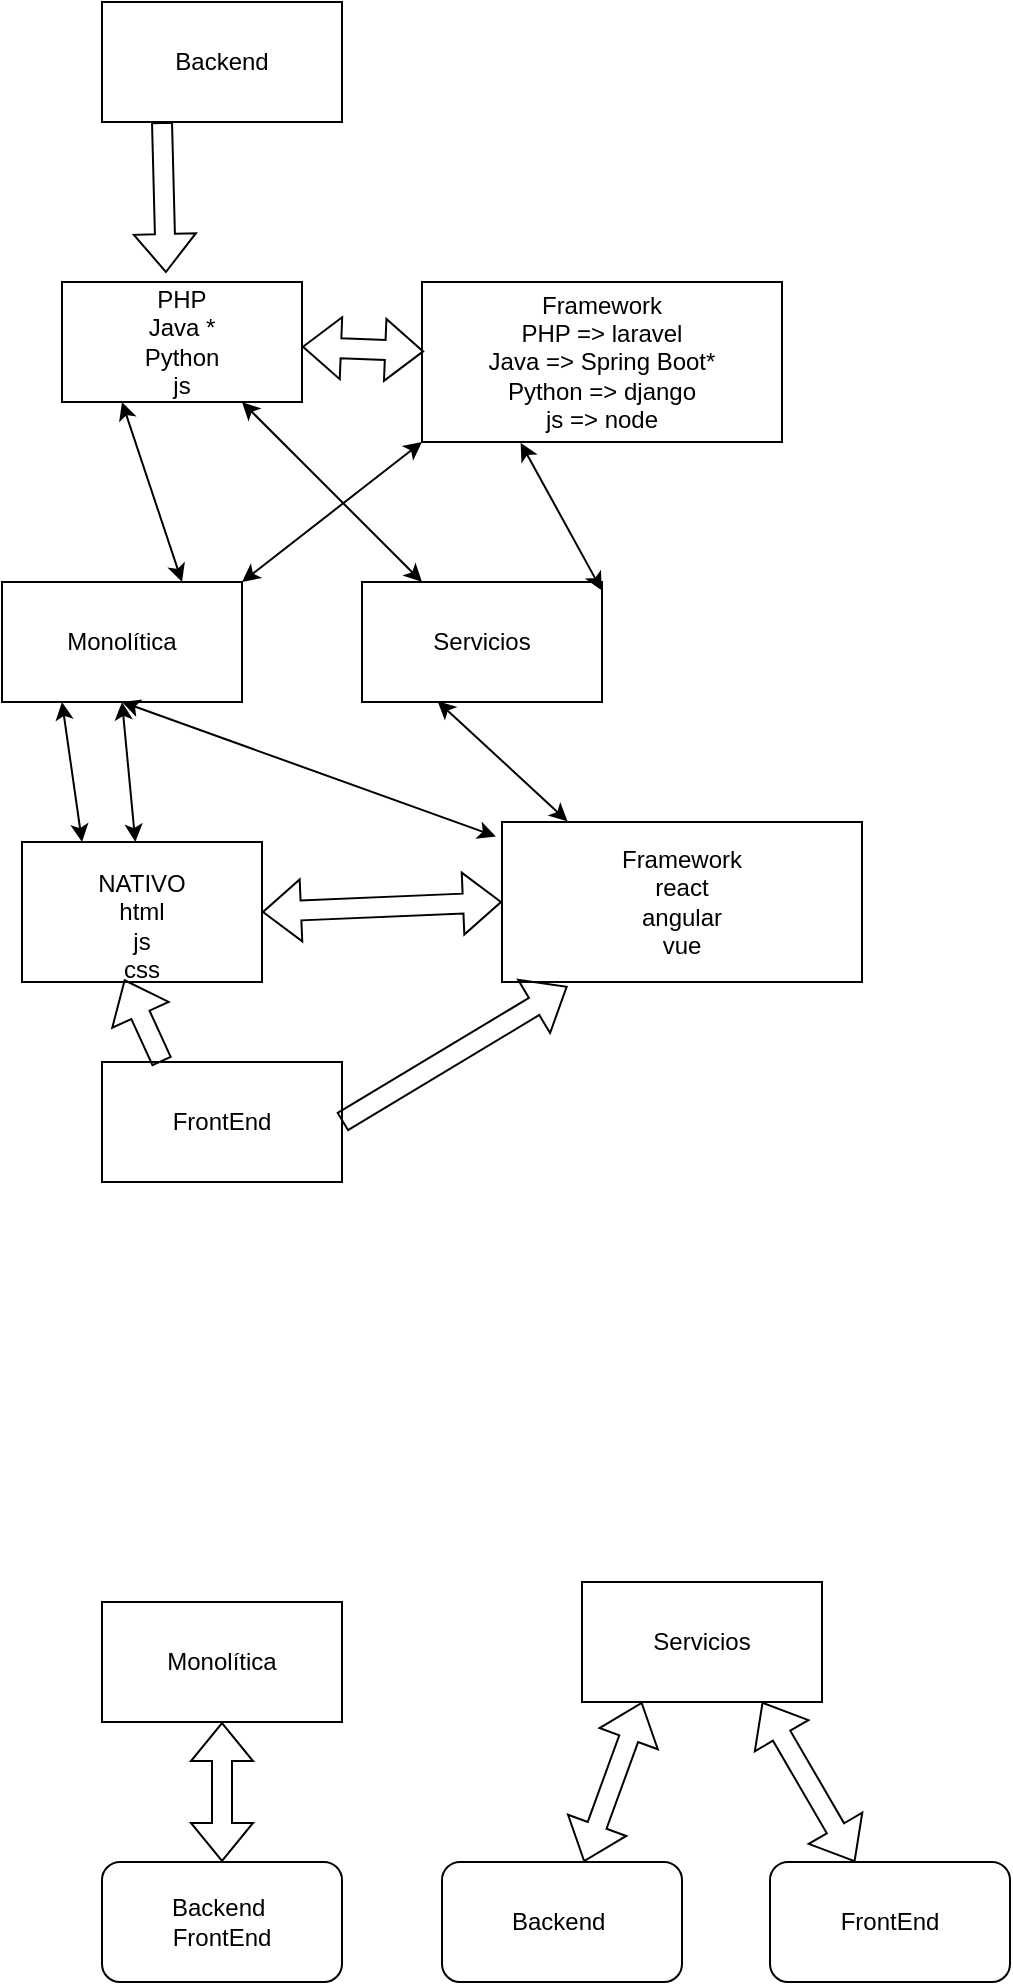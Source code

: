 <mxfile version="22.1.3" type="github">
  <diagram name="Página-1" id="Ml7AgwXw-jtiZCpODVn7">
    <mxGraphModel dx="1185" dy="447" grid="1" gridSize="10" guides="1" tooltips="1" connect="1" arrows="1" fold="1" page="1" pageScale="1" pageWidth="827" pageHeight="1169" math="0" shadow="0">
      <root>
        <mxCell id="0" />
        <mxCell id="1" parent="0" />
        <mxCell id="fUsJGwqsecPJ_SQ1h8Yk-1" value="Monolítica" style="rounded=0;whiteSpace=wrap;html=1;" vertex="1" parent="1">
          <mxGeometry x="30" y="330" width="120" height="60" as="geometry" />
        </mxCell>
        <mxCell id="fUsJGwqsecPJ_SQ1h8Yk-2" value="Servicios" style="rounded=0;whiteSpace=wrap;html=1;" vertex="1" parent="1">
          <mxGeometry x="210" y="330" width="120" height="60" as="geometry" />
        </mxCell>
        <mxCell id="fUsJGwqsecPJ_SQ1h8Yk-4" value="PHP&lt;br&gt;Java *&lt;br&gt;Python&lt;br&gt;js" style="rounded=0;whiteSpace=wrap;html=1;" vertex="1" parent="1">
          <mxGeometry x="60" y="180" width="120" height="60" as="geometry" />
        </mxCell>
        <mxCell id="fUsJGwqsecPJ_SQ1h8Yk-5" value="" style="endArrow=classic;startArrow=classic;html=1;rounded=0;entryX=0.75;entryY=0;entryDx=0;entryDy=0;exitX=0.25;exitY=1;exitDx=0;exitDy=0;" edge="1" parent="1" source="fUsJGwqsecPJ_SQ1h8Yk-4" target="fUsJGwqsecPJ_SQ1h8Yk-1">
          <mxGeometry width="50" height="50" relative="1" as="geometry">
            <mxPoint x="330" y="420" as="sourcePoint" />
            <mxPoint x="380" y="370" as="targetPoint" />
          </mxGeometry>
        </mxCell>
        <mxCell id="fUsJGwqsecPJ_SQ1h8Yk-6" value="" style="endArrow=classic;startArrow=classic;html=1;rounded=0;entryX=0.25;entryY=0;entryDx=0;entryDy=0;exitX=0.75;exitY=1;exitDx=0;exitDy=0;" edge="1" parent="1" source="fUsJGwqsecPJ_SQ1h8Yk-4" target="fUsJGwqsecPJ_SQ1h8Yk-2">
          <mxGeometry width="50" height="50" relative="1" as="geometry">
            <mxPoint x="240" y="240" as="sourcePoint" />
            <mxPoint x="180" y="340" as="targetPoint" />
          </mxGeometry>
        </mxCell>
        <mxCell id="fUsJGwqsecPJ_SQ1h8Yk-7" value="Framework&lt;br&gt;PHP =&amp;gt; laravel&lt;br&gt;Java =&amp;gt; Spring Boot*&lt;br&gt;Python =&amp;gt; django&lt;br&gt;js =&amp;gt; node" style="rounded=0;whiteSpace=wrap;html=1;" vertex="1" parent="1">
          <mxGeometry x="240" y="180" width="180" height="80" as="geometry" />
        </mxCell>
        <mxCell id="fUsJGwqsecPJ_SQ1h8Yk-8" value="" style="shape=flexArrow;endArrow=classic;startArrow=classic;html=1;rounded=0;entryX=0.006;entryY=0.434;entryDx=0;entryDy=0;entryPerimeter=0;" edge="1" parent="1" source="fUsJGwqsecPJ_SQ1h8Yk-4" target="fUsJGwqsecPJ_SQ1h8Yk-7">
          <mxGeometry width="100" height="100" relative="1" as="geometry">
            <mxPoint x="300" y="450" as="sourcePoint" />
            <mxPoint x="400" y="350" as="targetPoint" />
          </mxGeometry>
        </mxCell>
        <mxCell id="fUsJGwqsecPJ_SQ1h8Yk-9" value="" style="endArrow=classic;startArrow=classic;html=1;rounded=0;entryX=1;entryY=0;entryDx=0;entryDy=0;exitX=0;exitY=1;exitDx=0;exitDy=0;" edge="1" parent="1" source="fUsJGwqsecPJ_SQ1h8Yk-7" target="fUsJGwqsecPJ_SQ1h8Yk-1">
          <mxGeometry width="50" height="50" relative="1" as="geometry">
            <mxPoint x="240" y="250" as="sourcePoint" />
            <mxPoint x="180" y="340" as="targetPoint" />
          </mxGeometry>
        </mxCell>
        <mxCell id="fUsJGwqsecPJ_SQ1h8Yk-10" value="" style="endArrow=classic;startArrow=classic;html=1;rounded=0;entryX=0.999;entryY=0.069;entryDx=0;entryDy=0;exitX=0.274;exitY=1.005;exitDx=0;exitDy=0;exitPerimeter=0;entryPerimeter=0;" edge="1" parent="1" source="fUsJGwqsecPJ_SQ1h8Yk-7" target="fUsJGwqsecPJ_SQ1h8Yk-2">
          <mxGeometry width="50" height="50" relative="1" as="geometry">
            <mxPoint x="300" y="250" as="sourcePoint" />
            <mxPoint x="350" y="340" as="targetPoint" />
          </mxGeometry>
        </mxCell>
        <mxCell id="fUsJGwqsecPJ_SQ1h8Yk-11" value="Backend" style="rounded=0;whiteSpace=wrap;html=1;" vertex="1" parent="1">
          <mxGeometry x="80" y="40" width="120" height="60" as="geometry" />
        </mxCell>
        <mxCell id="fUsJGwqsecPJ_SQ1h8Yk-12" value="" style="shape=flexArrow;endArrow=classic;html=1;rounded=0;entryX=0.433;entryY=-0.075;entryDx=0;entryDy=0;entryPerimeter=0;exitX=0.25;exitY=1;exitDx=0;exitDy=0;" edge="1" parent="1" source="fUsJGwqsecPJ_SQ1h8Yk-11" target="fUsJGwqsecPJ_SQ1h8Yk-4">
          <mxGeometry width="50" height="50" relative="1" as="geometry">
            <mxPoint x="230" y="280" as="sourcePoint" />
            <mxPoint x="280" y="230" as="targetPoint" />
          </mxGeometry>
        </mxCell>
        <mxCell id="fUsJGwqsecPJ_SQ1h8Yk-13" value="FrontEnd" style="rounded=0;whiteSpace=wrap;html=1;" vertex="1" parent="1">
          <mxGeometry x="80" y="570" width="120" height="60" as="geometry" />
        </mxCell>
        <mxCell id="fUsJGwqsecPJ_SQ1h8Yk-14" value="&lt;br&gt;NATIVO&lt;br&gt;html&lt;br&gt;js&lt;br&gt;css" style="rounded=0;whiteSpace=wrap;html=1;" vertex="1" parent="1">
          <mxGeometry x="40" y="460" width="120" height="70" as="geometry" />
        </mxCell>
        <mxCell id="fUsJGwqsecPJ_SQ1h8Yk-17" value="" style="shape=flexArrow;endArrow=classic;startArrow=classic;html=1;rounded=0;entryX=0;entryY=0.5;entryDx=0;entryDy=0;exitX=1;exitY=0.5;exitDx=0;exitDy=0;" edge="1" parent="1" source="fUsJGwqsecPJ_SQ1h8Yk-14" target="fUsJGwqsecPJ_SQ1h8Yk-19">
          <mxGeometry width="100" height="100" relative="1" as="geometry">
            <mxPoint x="200" y="491.5" as="sourcePoint" />
            <mxPoint x="281" y="488.5" as="targetPoint" />
          </mxGeometry>
        </mxCell>
        <mxCell id="fUsJGwqsecPJ_SQ1h8Yk-19" value="Framework&lt;br&gt;react&lt;br&gt;angular&lt;br&gt;vue" style="rounded=0;whiteSpace=wrap;html=1;" vertex="1" parent="1">
          <mxGeometry x="280" y="450" width="180" height="80" as="geometry" />
        </mxCell>
        <mxCell id="fUsJGwqsecPJ_SQ1h8Yk-20" value="" style="endArrow=classic;startArrow=classic;html=1;rounded=0;entryX=0.25;entryY=0;entryDx=0;entryDy=0;exitX=0.25;exitY=1;exitDx=0;exitDy=0;" edge="1" parent="1" source="fUsJGwqsecPJ_SQ1h8Yk-1" target="fUsJGwqsecPJ_SQ1h8Yk-14">
          <mxGeometry width="50" height="50" relative="1" as="geometry">
            <mxPoint x="120" y="390" as="sourcePoint" />
            <mxPoint x="150" y="480" as="targetPoint" />
          </mxGeometry>
        </mxCell>
        <mxCell id="fUsJGwqsecPJ_SQ1h8Yk-21" value="" style="endArrow=classic;startArrow=classic;html=1;rounded=0;entryX=-0.017;entryY=0.09;entryDx=0;entryDy=0;exitX=0.5;exitY=1;exitDx=0;exitDy=0;entryPerimeter=0;" edge="1" parent="1" source="fUsJGwqsecPJ_SQ1h8Yk-1" target="fUsJGwqsecPJ_SQ1h8Yk-19">
          <mxGeometry width="50" height="50" relative="1" as="geometry">
            <mxPoint x="70" y="400" as="sourcePoint" />
            <mxPoint x="80" y="470" as="targetPoint" />
          </mxGeometry>
        </mxCell>
        <mxCell id="fUsJGwqsecPJ_SQ1h8Yk-22" value="" style="endArrow=classic;startArrow=classic;html=1;rounded=0;entryX=0.182;entryY=-0.004;entryDx=0;entryDy=0;exitX=0.315;exitY=0.994;exitDx=0;exitDy=0;entryPerimeter=0;exitPerimeter=0;" edge="1" parent="1" source="fUsJGwqsecPJ_SQ1h8Yk-2" target="fUsJGwqsecPJ_SQ1h8Yk-19">
          <mxGeometry width="50" height="50" relative="1" as="geometry">
            <mxPoint x="100" y="400" as="sourcePoint" />
            <mxPoint x="287" y="467" as="targetPoint" />
          </mxGeometry>
        </mxCell>
        <mxCell id="fUsJGwqsecPJ_SQ1h8Yk-23" value="" style="endArrow=classic;startArrow=classic;html=1;rounded=0;exitX=0.5;exitY=1;exitDx=0;exitDy=0;" edge="1" parent="1" source="fUsJGwqsecPJ_SQ1h8Yk-1" target="fUsJGwqsecPJ_SQ1h8Yk-14">
          <mxGeometry width="50" height="50" relative="1" as="geometry">
            <mxPoint x="110" y="410" as="sourcePoint" />
            <mxPoint x="297" y="477" as="targetPoint" />
          </mxGeometry>
        </mxCell>
        <mxCell id="fUsJGwqsecPJ_SQ1h8Yk-24" value="Monolítica" style="rounded=0;whiteSpace=wrap;html=1;" vertex="1" parent="1">
          <mxGeometry x="80" y="840" width="120" height="60" as="geometry" />
        </mxCell>
        <mxCell id="fUsJGwqsecPJ_SQ1h8Yk-25" value="Servicios" style="rounded=0;whiteSpace=wrap;html=1;" vertex="1" parent="1">
          <mxGeometry x="320" y="830" width="120" height="60" as="geometry" />
        </mxCell>
        <mxCell id="fUsJGwqsecPJ_SQ1h8Yk-26" value="" style="shape=flexArrow;endArrow=classic;html=1;rounded=0;entryX=0.426;entryY=0.981;entryDx=0;entryDy=0;entryPerimeter=0;exitX=0.25;exitY=0;exitDx=0;exitDy=0;" edge="1" parent="1" source="fUsJGwqsecPJ_SQ1h8Yk-13" target="fUsJGwqsecPJ_SQ1h8Yk-14">
          <mxGeometry width="50" height="50" relative="1" as="geometry">
            <mxPoint x="230" y="690" as="sourcePoint" />
            <mxPoint x="280" y="640" as="targetPoint" />
          </mxGeometry>
        </mxCell>
        <mxCell id="fUsJGwqsecPJ_SQ1h8Yk-27" value="" style="shape=flexArrow;endArrow=classic;html=1;rounded=0;entryX=0.182;entryY=1.027;entryDx=0;entryDy=0;entryPerimeter=0;exitX=1;exitY=0.5;exitDx=0;exitDy=0;" edge="1" parent="1" source="fUsJGwqsecPJ_SQ1h8Yk-13" target="fUsJGwqsecPJ_SQ1h8Yk-19">
          <mxGeometry width="50" height="50" relative="1" as="geometry">
            <mxPoint x="120" y="580" as="sourcePoint" />
            <mxPoint x="101" y="529" as="targetPoint" />
          </mxGeometry>
        </mxCell>
        <mxCell id="fUsJGwqsecPJ_SQ1h8Yk-29" value="Backend&amp;nbsp;&lt;br&gt;FrontEnd" style="rounded=1;whiteSpace=wrap;html=1;" vertex="1" parent="1">
          <mxGeometry x="80" y="970" width="120" height="60" as="geometry" />
        </mxCell>
        <mxCell id="fUsJGwqsecPJ_SQ1h8Yk-30" value="" style="shape=flexArrow;endArrow=classic;startArrow=classic;html=1;rounded=0;entryX=0.5;entryY=1;entryDx=0;entryDy=0;" edge="1" parent="1" source="fUsJGwqsecPJ_SQ1h8Yk-29" target="fUsJGwqsecPJ_SQ1h8Yk-24">
          <mxGeometry width="100" height="100" relative="1" as="geometry">
            <mxPoint x="200" y="880" as="sourcePoint" />
            <mxPoint x="300" y="780" as="targetPoint" />
          </mxGeometry>
        </mxCell>
        <mxCell id="fUsJGwqsecPJ_SQ1h8Yk-31" value="Backend&amp;nbsp;" style="rounded=1;whiteSpace=wrap;html=1;" vertex="1" parent="1">
          <mxGeometry x="250" y="970" width="120" height="60" as="geometry" />
        </mxCell>
        <mxCell id="fUsJGwqsecPJ_SQ1h8Yk-32" value="FrontEnd" style="rounded=1;whiteSpace=wrap;html=1;" vertex="1" parent="1">
          <mxGeometry x="414" y="970" width="120" height="60" as="geometry" />
        </mxCell>
        <mxCell id="fUsJGwqsecPJ_SQ1h8Yk-33" value="" style="shape=flexArrow;endArrow=classic;startArrow=classic;html=1;rounded=0;entryX=0.25;entryY=1;entryDx=0;entryDy=0;" edge="1" parent="1" source="fUsJGwqsecPJ_SQ1h8Yk-31" target="fUsJGwqsecPJ_SQ1h8Yk-25">
          <mxGeometry width="100" height="100" relative="1" as="geometry">
            <mxPoint x="150" y="980" as="sourcePoint" />
            <mxPoint x="150" y="910" as="targetPoint" />
          </mxGeometry>
        </mxCell>
        <mxCell id="fUsJGwqsecPJ_SQ1h8Yk-34" value="" style="shape=flexArrow;endArrow=classic;startArrow=classic;html=1;rounded=0;entryX=0.75;entryY=1;entryDx=0;entryDy=0;" edge="1" parent="1" source="fUsJGwqsecPJ_SQ1h8Yk-32" target="fUsJGwqsecPJ_SQ1h8Yk-25">
          <mxGeometry width="100" height="100" relative="1" as="geometry">
            <mxPoint x="331" y="980" as="sourcePoint" />
            <mxPoint x="360" y="900" as="targetPoint" />
          </mxGeometry>
        </mxCell>
      </root>
    </mxGraphModel>
  </diagram>
</mxfile>
